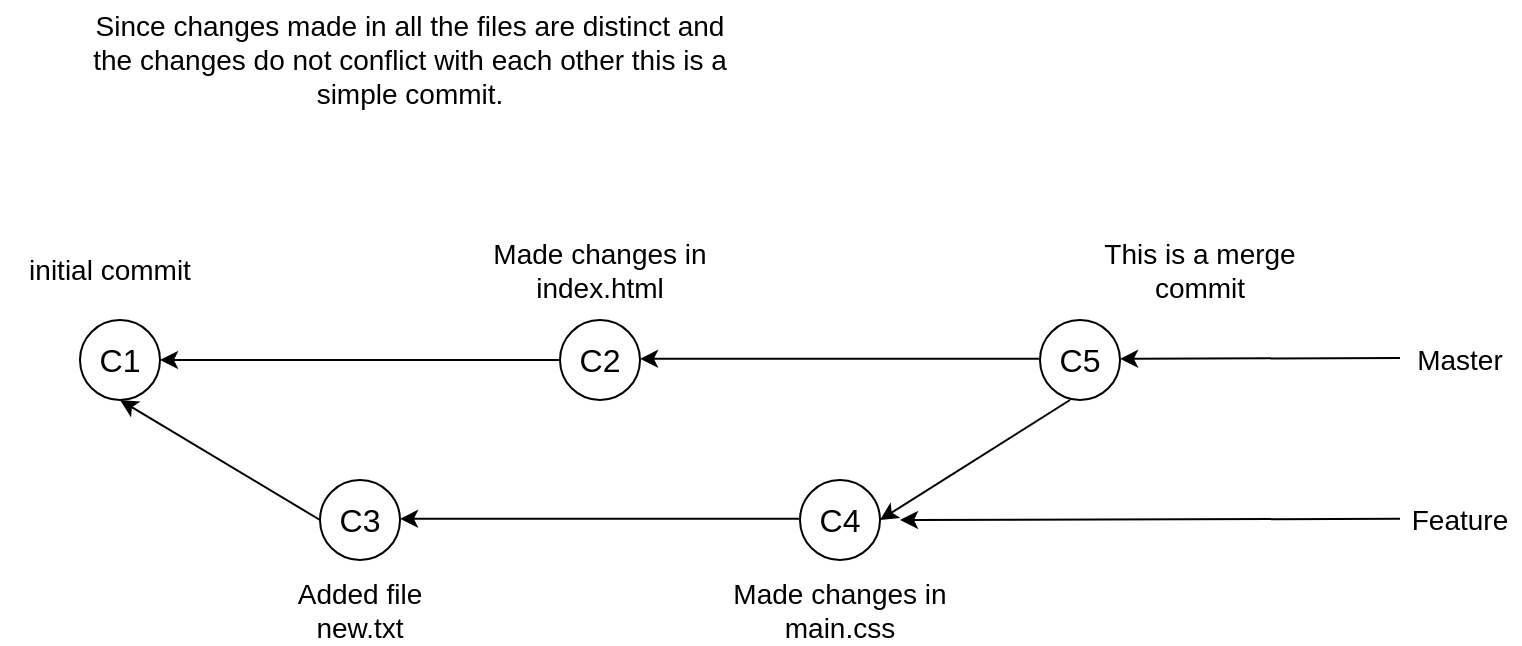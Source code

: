 <mxfile>
    <diagram id="SULrIrDhrD-QWqcG8L-3" name="Page-1">
        <mxGraphModel dx="1196" dy="1118" grid="1" gridSize="10" guides="1" tooltips="1" connect="1" arrows="1" fold="1" page="1" pageScale="1" pageWidth="850" pageHeight="1100" math="0" shadow="0">
            <root>
                <mxCell id="0"/>
                <mxCell id="1" parent="0"/>
                <mxCell id="31" value="Since changes made in all the files are distinct and the changes do not conflict with each other this is a simple commit." style="text;html=1;strokeColor=none;fillColor=none;align=center;verticalAlign=middle;whiteSpace=wrap;rounded=0;fontSize=14;" vertex="1" parent="1">
                    <mxGeometry x="80" y="40" width="330" height="60" as="geometry"/>
                </mxCell>
                <mxCell id="32" value="" style="group" vertex="1" connectable="0" parent="1">
                    <mxGeometry x="40" y="160" width="760" height="200" as="geometry"/>
                </mxCell>
                <mxCell id="2" value="" style="ellipse;whiteSpace=wrap;html=1;aspect=fixed;" vertex="1" parent="32">
                    <mxGeometry x="40" y="40" width="40" height="40" as="geometry"/>
                </mxCell>
                <mxCell id="7" value="" style="ellipse;whiteSpace=wrap;html=1;aspect=fixed;" vertex="1" parent="32">
                    <mxGeometry x="400" y="120" width="40" height="40" as="geometry"/>
                </mxCell>
                <mxCell id="8" value="" style="ellipse;whiteSpace=wrap;html=1;aspect=fixed;" vertex="1" parent="32">
                    <mxGeometry x="160" y="120" width="40" height="40" as="geometry"/>
                </mxCell>
                <mxCell id="9" value="" style="ellipse;whiteSpace=wrap;html=1;aspect=fixed;" vertex="1" parent="32">
                    <mxGeometry x="520" y="40" width="40" height="40" as="geometry"/>
                </mxCell>
                <mxCell id="10" value="" style="ellipse;whiteSpace=wrap;html=1;aspect=fixed;" vertex="1" parent="32">
                    <mxGeometry x="280" y="40" width="40" height="40" as="geometry"/>
                </mxCell>
                <mxCell id="11" value="" style="endArrow=classic;html=1;exitX=0;exitY=0.5;exitDx=0;exitDy=0;entryX=1;entryY=0.5;entryDx=0;entryDy=0;" edge="1" parent="32" source="10" target="2">
                    <mxGeometry width="50" height="50" relative="1" as="geometry">
                        <mxPoint x="100" y="100" as="sourcePoint"/>
                        <mxPoint x="150" y="50" as="targetPoint"/>
                    </mxGeometry>
                </mxCell>
                <mxCell id="12" value="" style="endArrow=classic;html=1;exitX=0;exitY=0.5;exitDx=0;exitDy=0;entryX=1;entryY=0.5;entryDx=0;entryDy=0;" edge="1" parent="32">
                    <mxGeometry width="50" height="50" relative="1" as="geometry">
                        <mxPoint x="520" y="59.41" as="sourcePoint"/>
                        <mxPoint x="320" y="59.41" as="targetPoint"/>
                    </mxGeometry>
                </mxCell>
                <mxCell id="13" value="" style="endArrow=classic;html=1;exitX=0;exitY=0.5;exitDx=0;exitDy=0;entryX=1;entryY=0.5;entryDx=0;entryDy=0;" edge="1" parent="32">
                    <mxGeometry width="50" height="50" relative="1" as="geometry">
                        <mxPoint x="400" y="139.41" as="sourcePoint"/>
                        <mxPoint x="200" y="139.41" as="targetPoint"/>
                    </mxGeometry>
                </mxCell>
                <mxCell id="14" value="" style="endArrow=classic;html=1;exitX=0;exitY=0.5;exitDx=0;exitDy=0;entryX=1;entryY=0.5;entryDx=0;entryDy=0;" edge="1" parent="32" source="8">
                    <mxGeometry width="50" height="50" relative="1" as="geometry">
                        <mxPoint x="260" y="80" as="sourcePoint"/>
                        <mxPoint x="60" y="80" as="targetPoint"/>
                    </mxGeometry>
                </mxCell>
                <mxCell id="15" value="" style="endArrow=classic;html=1;entryX=1;entryY=0.5;entryDx=0;entryDy=0;" edge="1" parent="32" target="7">
                    <mxGeometry width="50" height="50" relative="1" as="geometry">
                        <mxPoint x="535" y="80" as="sourcePoint"/>
                        <mxPoint x="385" y="80" as="targetPoint"/>
                    </mxGeometry>
                </mxCell>
                <mxCell id="16" value="&lt;font size=&quot;3&quot;&gt;C1&lt;/font&gt;" style="text;html=1;strokeColor=none;fillColor=none;align=center;verticalAlign=middle;whiteSpace=wrap;rounded=0;" vertex="1" parent="32">
                    <mxGeometry x="30" y="45" width="60" height="30" as="geometry"/>
                </mxCell>
                <mxCell id="17" value="&lt;font size=&quot;3&quot;&gt;C5&lt;/font&gt;" style="text;html=1;strokeColor=none;fillColor=none;align=center;verticalAlign=middle;whiteSpace=wrap;rounded=0;" vertex="1" parent="32">
                    <mxGeometry x="510" y="45" width="60" height="30" as="geometry"/>
                </mxCell>
                <mxCell id="18" value="&lt;font size=&quot;3&quot;&gt;C4&lt;/font&gt;" style="text;html=1;strokeColor=none;fillColor=none;align=center;verticalAlign=middle;whiteSpace=wrap;rounded=0;" vertex="1" parent="32">
                    <mxGeometry x="390" y="125" width="60" height="30" as="geometry"/>
                </mxCell>
                <mxCell id="19" value="&lt;font size=&quot;3&quot;&gt;C3&lt;/font&gt;" style="text;html=1;strokeColor=none;fillColor=none;align=center;verticalAlign=middle;whiteSpace=wrap;rounded=0;" vertex="1" parent="32">
                    <mxGeometry x="150" y="125" width="60" height="30" as="geometry"/>
                </mxCell>
                <mxCell id="20" value="&lt;font size=&quot;3&quot;&gt;C2&lt;/font&gt;" style="text;html=1;strokeColor=none;fillColor=none;align=center;verticalAlign=middle;whiteSpace=wrap;rounded=0;" vertex="1" parent="32">
                    <mxGeometry x="270" y="45" width="60" height="30" as="geometry"/>
                </mxCell>
                <mxCell id="21" value="Master" style="text;html=1;strokeColor=none;fillColor=none;align=center;verticalAlign=middle;whiteSpace=wrap;rounded=0;fontSize=14;" vertex="1" parent="32">
                    <mxGeometry x="700" y="45" width="60" height="30" as="geometry"/>
                </mxCell>
                <mxCell id="22" value="" style="endArrow=classic;html=1;exitX=0;exitY=0.5;exitDx=0;exitDy=0;entryX=1;entryY=0.5;entryDx=0;entryDy=0;" edge="1" parent="32" target="18">
                    <mxGeometry width="50" height="50" relative="1" as="geometry">
                        <mxPoint x="700" y="139.41" as="sourcePoint"/>
                        <mxPoint x="500" y="139.41" as="targetPoint"/>
                    </mxGeometry>
                </mxCell>
                <mxCell id="23" value="" style="endArrow=classic;html=1;entryX=1;entryY=0.5;entryDx=0;entryDy=0;" edge="1" parent="32">
                    <mxGeometry width="50" height="50" relative="1" as="geometry">
                        <mxPoint x="700" y="59" as="sourcePoint"/>
                        <mxPoint x="560" y="59.41" as="targetPoint"/>
                    </mxGeometry>
                </mxCell>
                <mxCell id="24" value="Feature" style="text;html=1;strokeColor=none;fillColor=none;align=center;verticalAlign=middle;whiteSpace=wrap;rounded=0;fontSize=14;" vertex="1" parent="32">
                    <mxGeometry x="700" y="125" width="60" height="30" as="geometry"/>
                </mxCell>
                <mxCell id="25" value="Added file new.txt" style="text;html=1;strokeColor=none;fillColor=none;align=center;verticalAlign=middle;whiteSpace=wrap;rounded=0;fontSize=14;" vertex="1" parent="32">
                    <mxGeometry x="135" y="170" width="90" height="30" as="geometry"/>
                </mxCell>
                <mxCell id="27" value="Made changes in index.html" style="text;html=1;strokeColor=none;fillColor=none;align=center;verticalAlign=middle;whiteSpace=wrap;rounded=0;fontSize=14;" vertex="1" parent="32">
                    <mxGeometry x="245" width="110" height="30" as="geometry"/>
                </mxCell>
                <mxCell id="28" value="This is a merge commit" style="text;html=1;strokeColor=none;fillColor=none;align=center;verticalAlign=middle;whiteSpace=wrap;rounded=0;fontSize=14;" vertex="1" parent="32">
                    <mxGeometry x="550" width="100" height="30" as="geometry"/>
                </mxCell>
                <mxCell id="29" value="Made changes in main.css" style="text;html=1;strokeColor=none;fillColor=none;align=center;verticalAlign=middle;whiteSpace=wrap;rounded=0;fontSize=14;" vertex="1" parent="32">
                    <mxGeometry x="360" y="170" width="120" height="30" as="geometry"/>
                </mxCell>
                <mxCell id="30" value="initial commit" style="text;html=1;strokeColor=none;fillColor=none;align=center;verticalAlign=middle;whiteSpace=wrap;rounded=0;fontSize=14;" vertex="1" parent="32">
                    <mxGeometry width="110" height="30" as="geometry"/>
                </mxCell>
            </root>
        </mxGraphModel>
    </diagram>
</mxfile>
